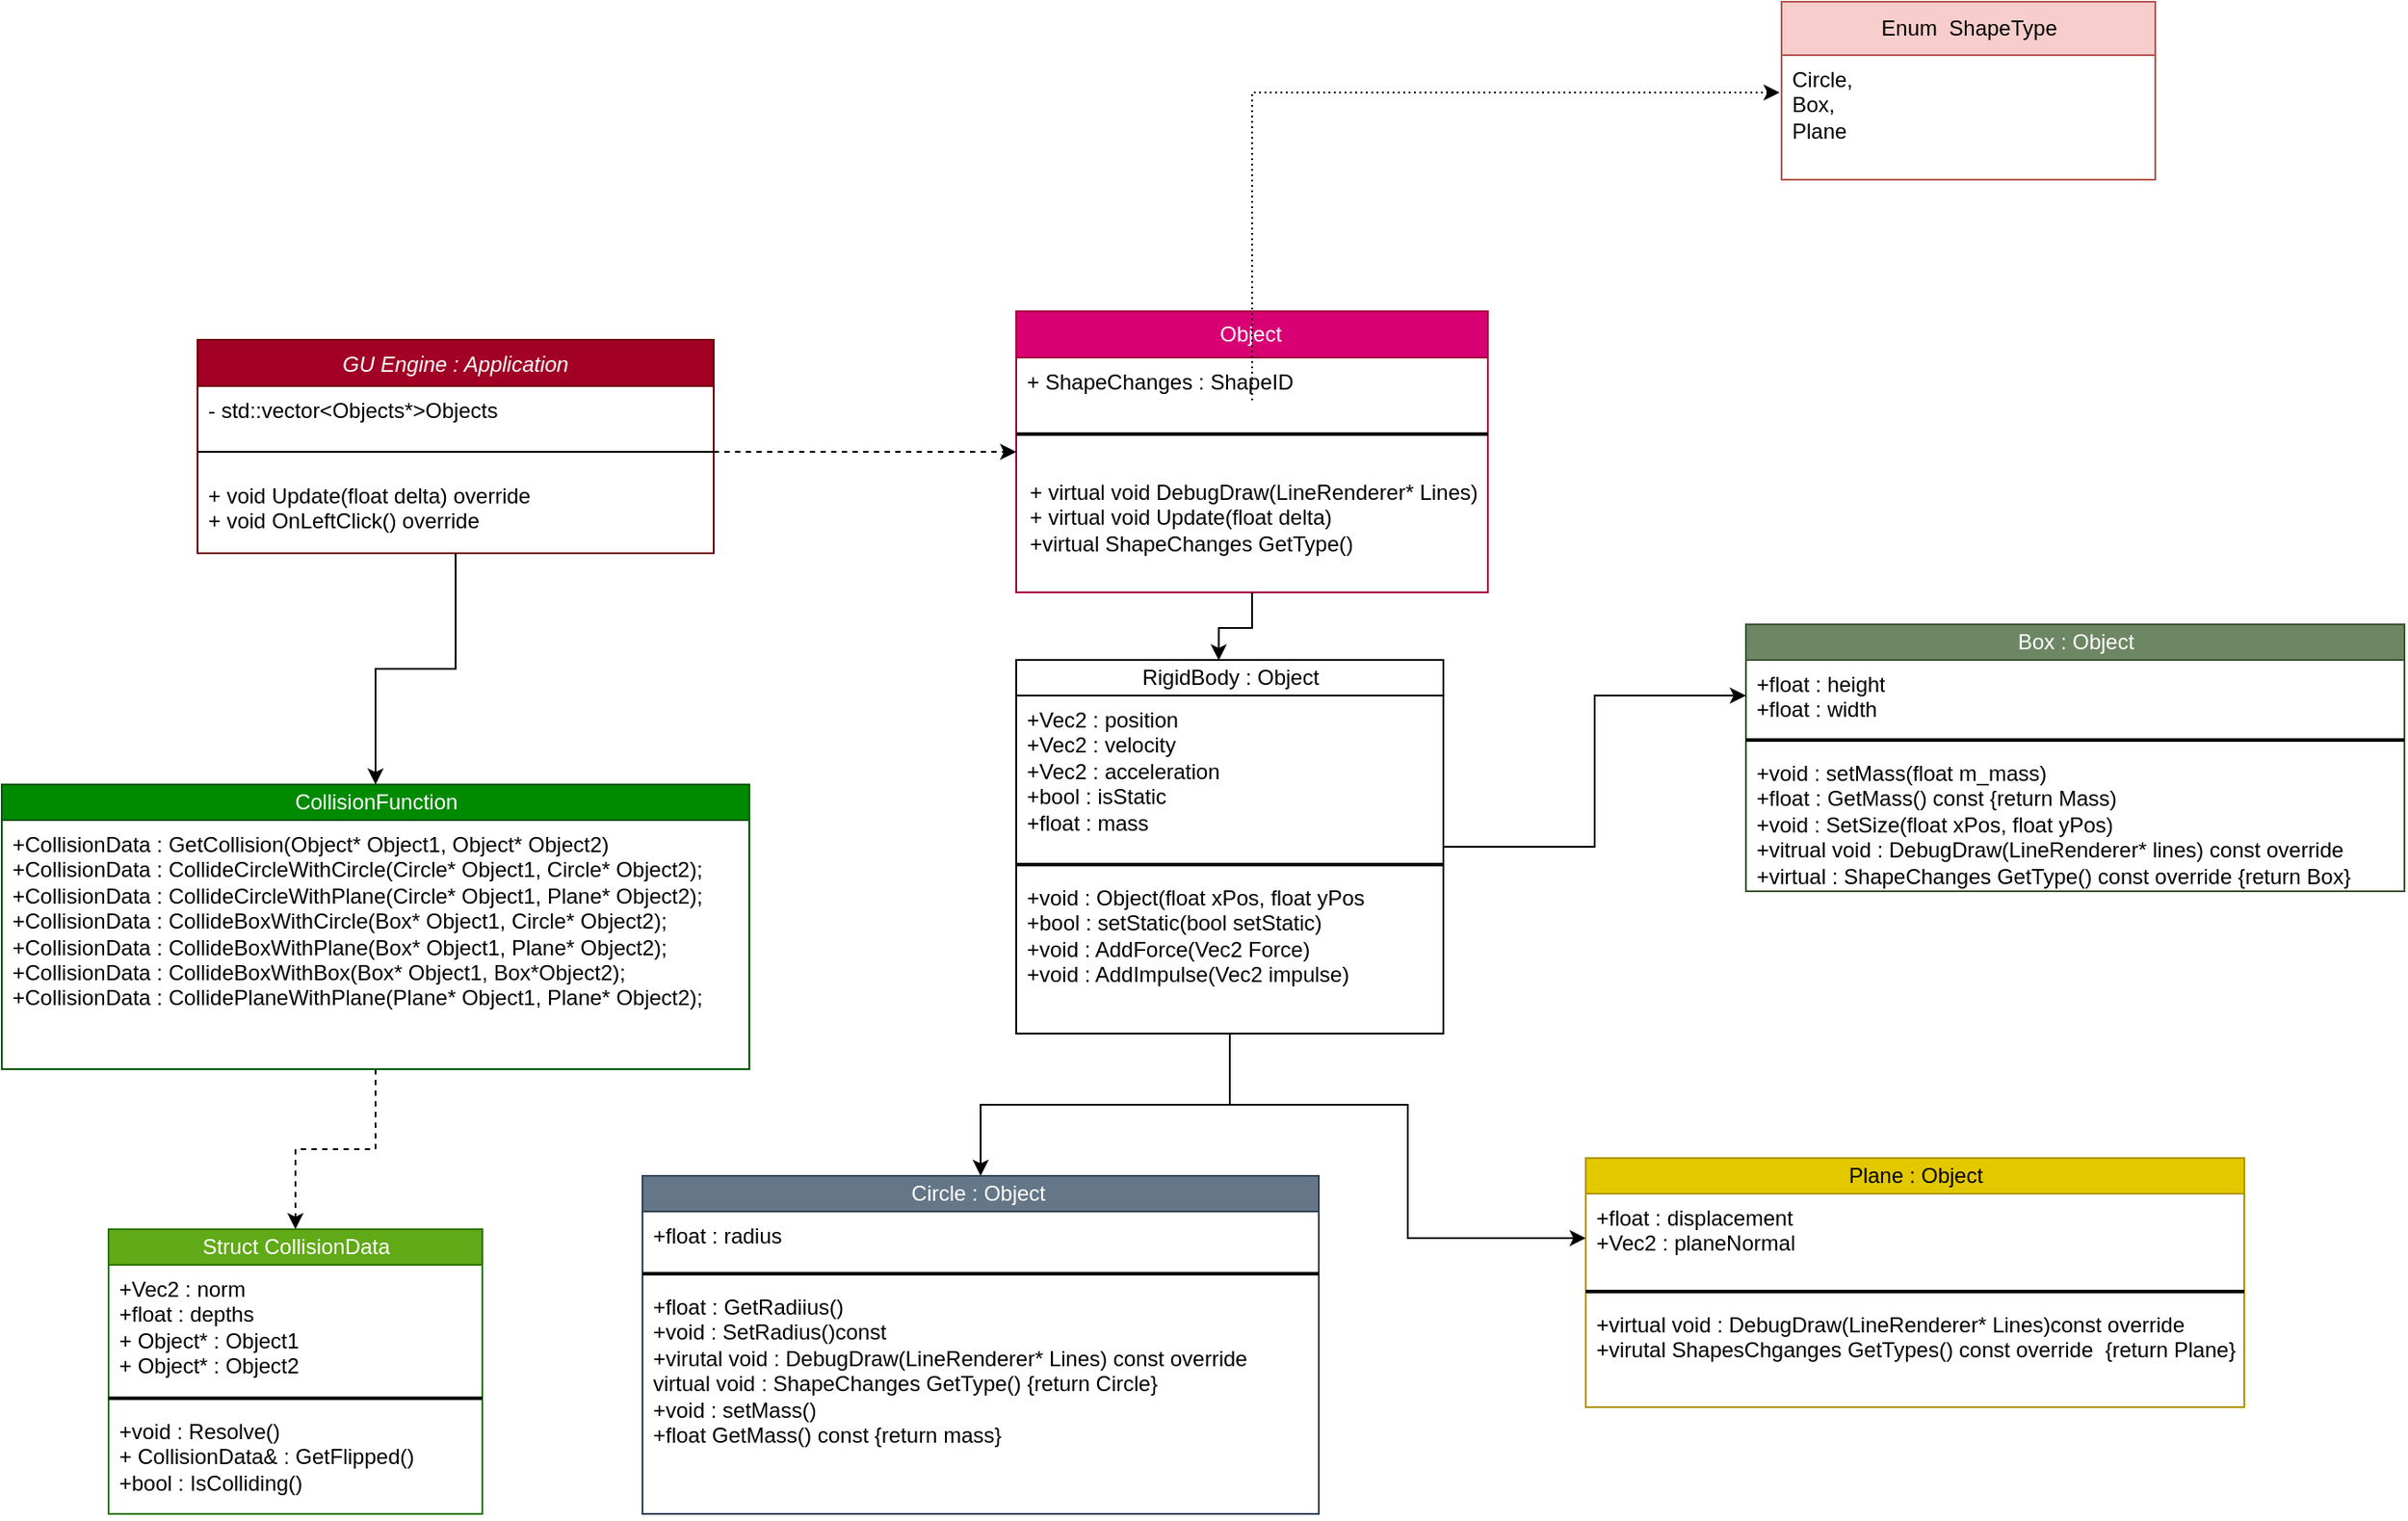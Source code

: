 <mxfile version="24.2.0" type="device">
  <diagram id="C5RBs43oDa-KdzZeNtuy" name="Page-1">
    <mxGraphModel dx="2901" dy="2309" grid="1" gridSize="10" guides="1" tooltips="1" connect="1" arrows="1" fold="1" page="1" pageScale="1" pageWidth="827" pageHeight="1169" math="0" shadow="0">
      <root>
        <mxCell id="WIyWlLk6GJQsqaUBKTNV-0" />
        <mxCell id="WIyWlLk6GJQsqaUBKTNV-1" parent="WIyWlLk6GJQsqaUBKTNV-0" />
        <mxCell id="NPF-jErQcPBGCQD2OKev-37" style="edgeStyle=orthogonalEdgeStyle;rounded=0;orthogonalLoop=1;jettySize=auto;html=1;" parent="WIyWlLk6GJQsqaUBKTNV-1" source="zkfFHV4jXpPFQw0GAbJ--0" target="NPF-jErQcPBGCQD2OKev-33" edge="1">
          <mxGeometry relative="1" as="geometry" />
        </mxCell>
        <mxCell id="zkfFHV4jXpPFQw0GAbJ--0" value="GU Engine : Application" style="swimlane;fontStyle=2;align=center;verticalAlign=top;childLayout=stackLayout;horizontal=1;startSize=26;horizontalStack=0;resizeParent=1;resizeLast=0;collapsible=1;marginBottom=0;rounded=0;shadow=0;strokeWidth=1;fillColor=#a20025;fontColor=#ffffff;strokeColor=#6F0000;" parent="WIyWlLk6GJQsqaUBKTNV-1" vertex="1">
          <mxGeometry x="30" y="20" width="290" height="120" as="geometry">
            <mxRectangle x="230" y="140" width="160" height="26" as="alternateBounds" />
          </mxGeometry>
        </mxCell>
        <mxCell id="zkfFHV4jXpPFQw0GAbJ--1" value="- std::vector&lt;Objects*&gt;Objects" style="text;align=left;verticalAlign=top;spacingLeft=4;spacingRight=4;overflow=hidden;rotatable=0;points=[[0,0.5],[1,0.5]];portConstraint=eastwest;" parent="zkfFHV4jXpPFQw0GAbJ--0" vertex="1">
          <mxGeometry y="26" width="290" height="26" as="geometry" />
        </mxCell>
        <mxCell id="zkfFHV4jXpPFQw0GAbJ--4" value="" style="line;html=1;strokeWidth=1;align=left;verticalAlign=middle;spacingTop=-1;spacingLeft=3;spacingRight=3;rotatable=0;labelPosition=right;points=[];portConstraint=eastwest;" parent="zkfFHV4jXpPFQw0GAbJ--0" vertex="1">
          <mxGeometry y="52" width="290" height="22" as="geometry" />
        </mxCell>
        <mxCell id="zkfFHV4jXpPFQw0GAbJ--5" value="+ void Update(float delta) override &#xa;+ void OnLeftClick() override " style="text;align=left;verticalAlign=top;spacingLeft=4;spacingRight=4;overflow=hidden;rotatable=0;points=[[0,0.5],[1,0.5]];portConstraint=eastwest;" parent="zkfFHV4jXpPFQw0GAbJ--0" vertex="1">
          <mxGeometry y="74" width="290" height="36" as="geometry" />
        </mxCell>
        <mxCell id="NPF-jErQcPBGCQD2OKev-5" value="Object&amp;nbsp;" style="swimlane;fontStyle=0;childLayout=stackLayout;horizontal=1;startSize=26;fillColor=#d80073;horizontalStack=0;resizeParent=1;resizeParentMax=0;resizeLast=0;collapsible=1;marginBottom=0;html=1;strokeColor=#A50040;fontColor=#ffffff;" parent="WIyWlLk6GJQsqaUBKTNV-1" vertex="1">
          <mxGeometry x="490" y="4" width="265" height="158" as="geometry" />
        </mxCell>
        <mxCell id="NPF-jErQcPBGCQD2OKev-6" value="+ ShapeChanges : ShapeID" style="text;strokeColor=none;fillColor=none;align=left;verticalAlign=top;spacingLeft=4;spacingRight=4;overflow=hidden;rotatable=0;points=[[0,0.5],[1,0.5]];portConstraint=eastwest;whiteSpace=wrap;html=1;" parent="NPF-jErQcPBGCQD2OKev-5" vertex="1">
          <mxGeometry y="26" width="265" height="24" as="geometry" />
        </mxCell>
        <mxCell id="NPF-jErQcPBGCQD2OKev-29" value="" style="line;strokeWidth=2;html=1;" parent="NPF-jErQcPBGCQD2OKev-5" vertex="1">
          <mxGeometry y="50" width="265" height="38" as="geometry" />
        </mxCell>
        <mxCell id="NPF-jErQcPBGCQD2OKev-31" value="&lt;div style=&quot;text-align: left;&quot;&gt;&lt;span style=&quot;background-color: initial;&quot;&gt;+ virtual void DebugDraw(LineRenderer* Lines)&lt;/span&gt;&lt;/div&gt;&lt;div&gt;&lt;div style=&quot;text-align: left;&quot;&gt;&lt;span style=&quot;background-color: initial;&quot;&gt;+ virtual void Update(float delta)&lt;/span&gt;&lt;/div&gt;&lt;div style=&quot;text-align: left;&quot;&gt;&lt;span style=&quot;background-color: initial;&quot;&gt;+virtual ShapeChanges GetType()&amp;nbsp;&lt;/span&gt;&lt;/div&gt;&lt;div&gt;&lt;br&gt;&lt;/div&gt;&lt;/div&gt;" style="text;html=1;align=center;verticalAlign=middle;resizable=0;points=[];autosize=1;strokeColor=none;fillColor=none;" parent="NPF-jErQcPBGCQD2OKev-5" vertex="1">
          <mxGeometry y="88" width="265" height="70" as="geometry" />
        </mxCell>
        <mxCell id="NPF-jErQcPBGCQD2OKev-13" style="edgeStyle=orthogonalEdgeStyle;rounded=0;orthogonalLoop=1;jettySize=auto;html=1;entryX=0;entryY=0.5;entryDx=0;entryDy=0;dashed=1;" parent="WIyWlLk6GJQsqaUBKTNV-1" source="zkfFHV4jXpPFQw0GAbJ--4" target="NPF-jErQcPBGCQD2OKev-5" edge="1">
          <mxGeometry relative="1" as="geometry" />
        </mxCell>
        <mxCell id="NPF-jErQcPBGCQD2OKev-23" value="Enum&amp;nbsp; ShapeType" style="swimlane;fontStyle=0;childLayout=stackLayout;horizontal=1;startSize=30;fillColor=#f8cecc;horizontalStack=0;resizeParent=1;resizeParentMax=0;resizeLast=0;collapsible=1;marginBottom=0;html=1;strokeColor=#b85450;" parent="WIyWlLk6GJQsqaUBKTNV-1" vertex="1">
          <mxGeometry x="920" y="-170" width="210" height="100" as="geometry" />
        </mxCell>
        <mxCell id="NPF-jErQcPBGCQD2OKev-24" value="Circle,&lt;div&gt;Box,&amp;nbsp;&lt;/div&gt;&lt;div&gt;Plane&lt;/div&gt;" style="text;strokeColor=none;fillColor=none;align=left;verticalAlign=top;spacingLeft=4;spacingRight=4;overflow=hidden;rotatable=0;points=[[0,0.5],[1,0.5]];portConstraint=eastwest;whiteSpace=wrap;html=1;" parent="NPF-jErQcPBGCQD2OKev-23" vertex="1">
          <mxGeometry y="30" width="210" height="70" as="geometry" />
        </mxCell>
        <mxCell id="NPF-jErQcPBGCQD2OKev-32" style="edgeStyle=orthogonalEdgeStyle;rounded=0;orthogonalLoop=1;jettySize=auto;html=1;entryX=-0.005;entryY=0.3;entryDx=0;entryDy=0;entryPerimeter=0;dashed=1;dashPattern=1 2;" parent="WIyWlLk6GJQsqaUBKTNV-1" source="NPF-jErQcPBGCQD2OKev-29" target="NPF-jErQcPBGCQD2OKev-24" edge="1">
          <mxGeometry relative="1" as="geometry" />
        </mxCell>
        <mxCell id="NPF-jErQcPBGCQD2OKev-42" style="edgeStyle=orthogonalEdgeStyle;rounded=0;orthogonalLoop=1;jettySize=auto;html=1;entryX=0.5;entryY=0;entryDx=0;entryDy=0;dashed=1;" parent="WIyWlLk6GJQsqaUBKTNV-1" source="NPF-jErQcPBGCQD2OKev-33" target="NPF-jErQcPBGCQD2OKev-38" edge="1">
          <mxGeometry relative="1" as="geometry" />
        </mxCell>
        <mxCell id="NPF-jErQcPBGCQD2OKev-33" value="CollisionFunction" style="swimlane;fontStyle=0;childLayout=stackLayout;horizontal=1;startSize=20;fillColor=#008a00;horizontalStack=0;resizeParent=1;resizeParentMax=0;resizeLast=0;collapsible=1;marginBottom=0;html=1;fontColor=#ffffff;strokeColor=#005700;" parent="WIyWlLk6GJQsqaUBKTNV-1" vertex="1">
          <mxGeometry x="-80" y="270" width="420" height="160" as="geometry" />
        </mxCell>
        <mxCell id="NPF-jErQcPBGCQD2OKev-36" value="+CollisionData : GetCollision(Object* Object1, Object* Object2)&lt;div&gt;+&lt;span style=&quot;background-color: initial;&quot;&gt;CollisionData : CollideCircleWithCircle(Circle* Object1, Circle* Object2);&lt;/span&gt;&lt;/div&gt;&lt;div&gt;+CollisionData : CollideCircleWithPlane(Circle* Object1, Plane* Object2);&lt;/div&gt;&lt;div&gt;+CollisionData : CollideBoxWithCircle(Box* Object1, Circle* Object2);&lt;/div&gt;&lt;div&gt;+CollisionData : CollideBoxWithPlane(Box* Object1, Plane* Object2);&lt;/div&gt;&lt;div&gt;+CollisionData : CollideBoxWithBox(Box* Object1, Box*Object2);&lt;/div&gt;&lt;div&gt;+CollisionData : CollidePlaneWithPlane(Plane* Object1, Plane* Object2);&lt;/div&gt;" style="text;strokeColor=none;fillColor=none;align=left;verticalAlign=top;spacingLeft=4;spacingRight=4;overflow=hidden;rotatable=0;points=[[0,0.5],[1,0.5]];portConstraint=eastwest;whiteSpace=wrap;html=1;" parent="NPF-jErQcPBGCQD2OKev-33" vertex="1">
          <mxGeometry y="20" width="420" height="140" as="geometry" />
        </mxCell>
        <mxCell id="NPF-jErQcPBGCQD2OKev-38" value="Struct CollisionData" style="swimlane;fontStyle=0;childLayout=stackLayout;horizontal=1;startSize=20;fillColor=#60a917;horizontalStack=0;resizeParent=1;resizeParentMax=0;resizeLast=0;collapsible=1;marginBottom=0;html=1;fontColor=#ffffff;strokeColor=#2D7600;" parent="WIyWlLk6GJQsqaUBKTNV-1" vertex="1">
          <mxGeometry x="-20" y="520" width="210" height="160" as="geometry" />
        </mxCell>
        <mxCell id="NPF-jErQcPBGCQD2OKev-39" value="+Vec2 : norm&amp;nbsp;&lt;div&gt;+float : depths&lt;/div&gt;&lt;div&gt;+ Object* : Object1&amp;nbsp;&lt;/div&gt;&lt;div&gt;+ Object* : Object2&lt;/div&gt;&lt;div&gt;&lt;br&gt;&lt;/div&gt;" style="text;strokeColor=none;fillColor=none;align=left;verticalAlign=top;spacingLeft=4;spacingRight=4;overflow=hidden;rotatable=0;points=[[0,0.5],[1,0.5]];portConstraint=eastwest;whiteSpace=wrap;html=1;" parent="NPF-jErQcPBGCQD2OKev-38" vertex="1">
          <mxGeometry y="20" width="210" height="70" as="geometry" />
        </mxCell>
        <mxCell id="NPF-jErQcPBGCQD2OKev-40" value="" style="line;strokeWidth=2;html=1;" parent="NPF-jErQcPBGCQD2OKev-38" vertex="1">
          <mxGeometry y="90" width="210" height="10" as="geometry" />
        </mxCell>
        <mxCell id="NPF-jErQcPBGCQD2OKev-41" value="+void : Resolve()&lt;div&gt;+ CollisionData&amp;amp; : GetFlipped()&lt;/div&gt;&lt;div&gt;+bool : IsColliding()&amp;nbsp;&lt;/div&gt;" style="text;strokeColor=none;fillColor=none;align=left;verticalAlign=top;spacingLeft=4;spacingRight=4;overflow=hidden;rotatable=0;points=[[0,0.5],[1,0.5]];portConstraint=eastwest;whiteSpace=wrap;html=1;" parent="NPF-jErQcPBGCQD2OKev-38" vertex="1">
          <mxGeometry y="100" width="210" height="60" as="geometry" />
        </mxCell>
        <mxCell id="NPF-jErQcPBGCQD2OKev-43" value="Box : Object" style="swimlane;fontStyle=0;childLayout=stackLayout;horizontal=1;startSize=20;fillColor=#6d8764;horizontalStack=0;resizeParent=1;resizeParentMax=0;resizeLast=0;collapsible=1;marginBottom=0;html=1;strokeColor=#3A5431;fontColor=#ffffff;" parent="WIyWlLk6GJQsqaUBKTNV-1" vertex="1">
          <mxGeometry x="900" y="180" width="370" height="150" as="geometry" />
        </mxCell>
        <mxCell id="NPF-jErQcPBGCQD2OKev-44" value="+float : height&lt;div&gt;+float : width&amp;nbsp;&lt;/div&gt;" style="text;strokeColor=none;fillColor=none;align=left;verticalAlign=top;spacingLeft=4;spacingRight=4;overflow=hidden;rotatable=0;points=[[0,0.5],[1,0.5]];portConstraint=eastwest;whiteSpace=wrap;html=1;" parent="NPF-jErQcPBGCQD2OKev-43" vertex="1">
          <mxGeometry y="20" width="370" height="40" as="geometry" />
        </mxCell>
        <mxCell id="NPF-jErQcPBGCQD2OKev-45" value="" style="line;strokeWidth=2;html=1;" parent="NPF-jErQcPBGCQD2OKev-43" vertex="1">
          <mxGeometry y="60" width="370" height="10" as="geometry" />
        </mxCell>
        <mxCell id="NPF-jErQcPBGCQD2OKev-46" value="+void : setMass(float m_mass)&lt;div&gt;+float : GetMass() const {return Mass)&lt;/div&gt;&lt;div&gt;+void : SetSize(float xPos, float yPos)&lt;/div&gt;&lt;div&gt;+vitrual void : DebugDraw(LineRenderer* lines) const override&lt;/div&gt;&lt;div&gt;+virtual : ShapeChanges GetType() const override {return Box}&lt;/div&gt;" style="text;strokeColor=none;fillColor=none;align=left;verticalAlign=top;spacingLeft=4;spacingRight=4;overflow=hidden;rotatable=0;points=[[0,0.5],[1,0.5]];portConstraint=eastwest;whiteSpace=wrap;html=1;" parent="NPF-jErQcPBGCQD2OKev-43" vertex="1">
          <mxGeometry y="70" width="370" height="80" as="geometry" />
        </mxCell>
        <mxCell id="NPF-jErQcPBGCQD2OKev-47" value="Circle : Object&amp;nbsp;" style="swimlane;fontStyle=0;childLayout=stackLayout;horizontal=1;startSize=20;fillColor=#647687;horizontalStack=0;resizeParent=1;resizeParentMax=0;resizeLast=0;collapsible=1;marginBottom=0;html=1;strokeColor=#314354;fontColor=#ffffff;" parent="WIyWlLk6GJQsqaUBKTNV-1" vertex="1">
          <mxGeometry x="280" y="490" width="380" height="190" as="geometry" />
        </mxCell>
        <mxCell id="NPF-jErQcPBGCQD2OKev-48" value="+float : radius" style="text;strokeColor=none;fillColor=none;align=left;verticalAlign=top;spacingLeft=4;spacingRight=4;overflow=hidden;rotatable=0;points=[[0,0.5],[1,0.5]];portConstraint=eastwest;whiteSpace=wrap;html=1;" parent="NPF-jErQcPBGCQD2OKev-47" vertex="1">
          <mxGeometry y="20" width="380" height="30" as="geometry" />
        </mxCell>
        <mxCell id="NPF-jErQcPBGCQD2OKev-49" value="" style="line;strokeWidth=2;html=1;" parent="NPF-jErQcPBGCQD2OKev-47" vertex="1">
          <mxGeometry y="50" width="380" height="10" as="geometry" />
        </mxCell>
        <mxCell id="NPF-jErQcPBGCQD2OKev-50" value="+float : GetRadiius()&lt;div&gt;+void : SetRadius()const&lt;/div&gt;&lt;div&gt;+virutal void : DebugDraw(LineRenderer* Lines) const override&lt;/div&gt;&lt;div&gt;virtual void : ShapeChanges GetType() {return Circle}&lt;/div&gt;&lt;div&gt;+void : setMass()&lt;/div&gt;&lt;div&gt;+float GetMass() const {return mass}&lt;/div&gt;" style="text;strokeColor=none;fillColor=none;align=left;verticalAlign=top;spacingLeft=4;spacingRight=4;overflow=hidden;rotatable=0;points=[[0,0.5],[1,0.5]];portConstraint=eastwest;whiteSpace=wrap;html=1;" parent="NPF-jErQcPBGCQD2OKev-47" vertex="1">
          <mxGeometry y="60" width="380" height="130" as="geometry" />
        </mxCell>
        <mxCell id="NPF-jErQcPBGCQD2OKev-51" value="Plane : Object" style="swimlane;fontStyle=0;childLayout=stackLayout;horizontal=1;startSize=20;fillColor=#e3c800;horizontalStack=0;resizeParent=1;resizeParentMax=0;resizeLast=0;collapsible=1;marginBottom=0;html=1;fontColor=#000000;strokeColor=#B09500;" parent="WIyWlLk6GJQsqaUBKTNV-1" vertex="1">
          <mxGeometry x="810" y="480" width="370" height="140" as="geometry" />
        </mxCell>
        <mxCell id="NPF-jErQcPBGCQD2OKev-52" value="+float : displacement&amp;nbsp;&lt;div&gt;+Vec2 : planeNormal&lt;/div&gt;" style="text;strokeColor=none;fillColor=none;align=left;verticalAlign=top;spacingLeft=4;spacingRight=4;overflow=hidden;rotatable=0;points=[[0,0.5],[1,0.5]];portConstraint=eastwest;whiteSpace=wrap;html=1;" parent="NPF-jErQcPBGCQD2OKev-51" vertex="1">
          <mxGeometry y="20" width="370" height="50" as="geometry" />
        </mxCell>
        <mxCell id="NPF-jErQcPBGCQD2OKev-53" value="" style="line;strokeWidth=2;html=1;" parent="NPF-jErQcPBGCQD2OKev-51" vertex="1">
          <mxGeometry y="70" width="370" height="10" as="geometry" />
        </mxCell>
        <mxCell id="NPF-jErQcPBGCQD2OKev-54" value="+virtual void : DebugDraw(LineRenderer* Lines)const override&lt;div&gt;+virutal ShapesChganges GetTypes() const override&amp;nbsp; {return Plane}&lt;/div&gt;" style="text;strokeColor=none;fillColor=none;align=left;verticalAlign=top;spacingLeft=4;spacingRight=4;overflow=hidden;rotatable=0;points=[[0,0.5],[1,0.5]];portConstraint=eastwest;whiteSpace=wrap;html=1;" parent="NPF-jErQcPBGCQD2OKev-51" vertex="1">
          <mxGeometry y="80" width="370" height="60" as="geometry" />
        </mxCell>
        <mxCell id="8L2BLHVAzqGH_i5jZTM8-0" style="edgeStyle=orthogonalEdgeStyle;rounded=0;orthogonalLoop=1;jettySize=auto;html=1;" edge="1" parent="WIyWlLk6GJQsqaUBKTNV-1" source="NPF-jErQcPBGCQD2OKev-62" target="NPF-jErQcPBGCQD2OKev-47">
          <mxGeometry relative="1" as="geometry" />
        </mxCell>
        <mxCell id="8L2BLHVAzqGH_i5jZTM8-2" style="edgeStyle=orthogonalEdgeStyle;rounded=0;orthogonalLoop=1;jettySize=auto;html=1;entryX=0;entryY=0.5;entryDx=0;entryDy=0;" edge="1" parent="WIyWlLk6GJQsqaUBKTNV-1" target="NPF-jErQcPBGCQD2OKev-52">
          <mxGeometry relative="1" as="geometry">
            <mxPoint x="610" y="450" as="sourcePoint" />
            <Array as="points">
              <mxPoint x="710" y="450" />
              <mxPoint x="710" y="525" />
            </Array>
          </mxGeometry>
        </mxCell>
        <mxCell id="8L2BLHVAzqGH_i5jZTM8-3" style="edgeStyle=orthogonalEdgeStyle;rounded=0;orthogonalLoop=1;jettySize=auto;html=1;entryX=0;entryY=0.5;entryDx=0;entryDy=0;" edge="1" parent="WIyWlLk6GJQsqaUBKTNV-1" source="NPF-jErQcPBGCQD2OKev-62" target="NPF-jErQcPBGCQD2OKev-44">
          <mxGeometry relative="1" as="geometry" />
        </mxCell>
        <mxCell id="NPF-jErQcPBGCQD2OKev-62" value="RigidBody : Object" style="swimlane;fontStyle=0;childLayout=stackLayout;horizontal=1;startSize=20;fillColor=none;horizontalStack=0;resizeParent=1;resizeParentMax=0;resizeLast=0;collapsible=1;marginBottom=0;html=1;" parent="WIyWlLk6GJQsqaUBKTNV-1" vertex="1">
          <mxGeometry x="490" y="200" width="240" height="210" as="geometry" />
        </mxCell>
        <mxCell id="NPF-jErQcPBGCQD2OKev-63" value="+Vec2 : position&lt;div&gt;+Vec2 : velocity&lt;/div&gt;&lt;div&gt;+Vec2 : acceleration&lt;/div&gt;&lt;div&gt;+bool : isStatic&lt;/div&gt;&lt;div&gt;+float : mass&lt;/div&gt;&lt;div&gt;&lt;br&gt;&lt;/div&gt;" style="text;strokeColor=none;fillColor=none;align=left;verticalAlign=top;spacingLeft=4;spacingRight=4;overflow=hidden;rotatable=0;points=[[0,0.5],[1,0.5]];portConstraint=eastwest;whiteSpace=wrap;html=1;" parent="NPF-jErQcPBGCQD2OKev-62" vertex="1">
          <mxGeometry y="20" width="240" height="90" as="geometry" />
        </mxCell>
        <mxCell id="NPF-jErQcPBGCQD2OKev-64" value="" style="line;strokeWidth=2;html=1;" parent="NPF-jErQcPBGCQD2OKev-62" vertex="1">
          <mxGeometry y="110" width="240" height="10" as="geometry" />
        </mxCell>
        <mxCell id="NPF-jErQcPBGCQD2OKev-65" value="+void : Object(float xPos, float yPos&lt;div&gt;+bool : setStatic(bool setStatic)&amp;nbsp;&lt;/div&gt;&lt;div&gt;+void : AddForce(Vec2 Force)&lt;/div&gt;&lt;div&gt;+void : AddImpulse(Vec2 impulse)&lt;/div&gt;&lt;div&gt;&lt;br&gt;&lt;/div&gt;" style="text;strokeColor=none;fillColor=none;align=left;verticalAlign=top;spacingLeft=4;spacingRight=4;overflow=hidden;rotatable=0;points=[[0,0.5],[1,0.5]];portConstraint=eastwest;whiteSpace=wrap;html=1;" parent="NPF-jErQcPBGCQD2OKev-62" vertex="1">
          <mxGeometry y="120" width="240" height="90" as="geometry" />
        </mxCell>
        <mxCell id="NPF-jErQcPBGCQD2OKev-66" style="edgeStyle=orthogonalEdgeStyle;rounded=0;orthogonalLoop=1;jettySize=auto;html=1;entryX=0.474;entryY=0.001;entryDx=0;entryDy=0;entryPerimeter=0;" parent="WIyWlLk6GJQsqaUBKTNV-1" source="NPF-jErQcPBGCQD2OKev-31" target="NPF-jErQcPBGCQD2OKev-62" edge="1">
          <mxGeometry relative="1" as="geometry" />
        </mxCell>
      </root>
    </mxGraphModel>
  </diagram>
</mxfile>
